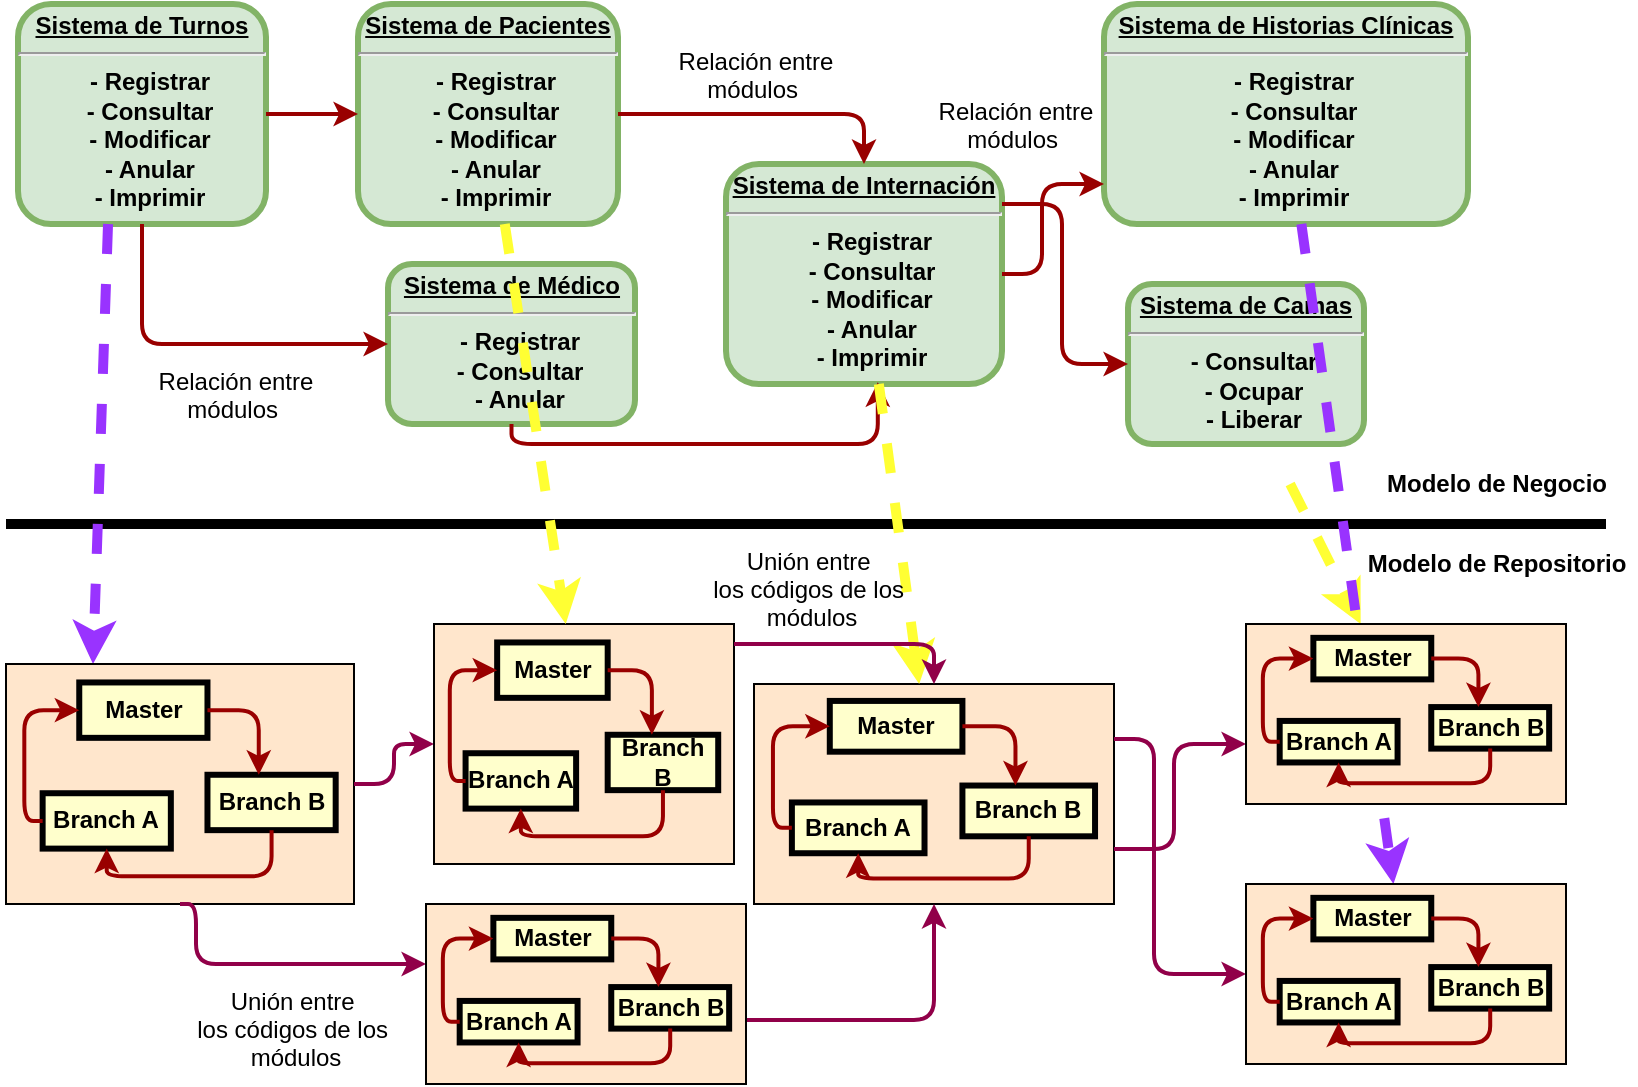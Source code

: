 <mxfile version="13.8.8" type="device"><diagram name="Page-1" id="c7558073-3199-34d8-9f00-42111426c3f3"><mxGraphModel dx="1080" dy="1728" grid="1" gridSize="10" guides="1" tooltips="1" connect="1" arrows="1" fold="1" page="1" pageScale="1" pageWidth="826" pageHeight="1169" background="#ffffff" math="0" shadow="0"><root><mxCell id="0"/><mxCell id="1" parent="0"/><mxCell id="54" value="Relación entre&#10;módulos " style="text;spacingTop=-5;align=center" parent="1" vertex="1"><mxGeometry x="110" y="-700" width="30" height="20" as="geometry"/></mxCell><mxCell id="Rpysez8j95aq3jl04l4B-117" value="&lt;p style=&quot;margin: 0px ; margin-top: 4px ; text-align: center ; text-decoration: underline&quot;&gt;&lt;strong&gt;Sistema de Pacientes&lt;/strong&gt;&lt;/p&gt;&lt;hr&gt;&lt;p style=&quot;margin: 0px ; margin-left: 8px&quot;&gt;- Registrar&lt;/p&gt;&lt;p style=&quot;margin: 0px ; margin-left: 8px&quot;&gt;- Consultar&lt;/p&gt;&lt;p style=&quot;margin: 0px ; margin-left: 8px&quot;&gt;- Modificar&lt;/p&gt;&lt;p style=&quot;margin: 0px ; margin-left: 8px&quot;&gt;- Anular&lt;/p&gt;&lt;p style=&quot;margin: 0px ; margin-left: 8px&quot;&gt;- Imprimir&lt;/p&gt;" style="verticalAlign=middle;align=center;overflow=fill;fontSize=12;fontFamily=Helvetica;html=1;rounded=1;fontStyle=1;strokeWidth=3;fillColor=#d5e8d4;strokeColor=#82b366;" vertex="1" parent="1"><mxGeometry x="186" y="-880" width="130" height="110" as="geometry"/></mxCell><mxCell id="Rpysez8j95aq3jl04l4B-118" value="&lt;p style=&quot;margin: 0px ; margin-top: 4px ; text-align: center ; text-decoration: underline&quot;&gt;&lt;strong&gt;Sistema de Turnos&lt;/strong&gt;&lt;/p&gt;&lt;hr&gt;&lt;p style=&quot;margin: 0px ; margin-left: 8px&quot;&gt;- Registrar&lt;/p&gt;&lt;p style=&quot;margin: 0px ; margin-left: 8px&quot;&gt;- Consultar&lt;/p&gt;&lt;p style=&quot;margin: 0px ; margin-left: 8px&quot;&gt;- Modificar&lt;/p&gt;&lt;p style=&quot;margin: 0px ; margin-left: 8px&quot;&gt;- Anular&lt;/p&gt;&lt;p style=&quot;margin: 0px ; margin-left: 8px&quot;&gt;- Imprimir&lt;/p&gt;" style="verticalAlign=middle;align=center;overflow=fill;fontSize=12;fontFamily=Helvetica;html=1;rounded=1;fontStyle=1;strokeWidth=3;fillColor=#d5e8d4;strokeColor=#82b366;" vertex="1" parent="1"><mxGeometry x="16" y="-880" width="124" height="110" as="geometry"/></mxCell><mxCell id="Rpysez8j95aq3jl04l4B-119" value="&lt;p style=&quot;margin: 0px ; margin-top: 4px ; text-align: center ; text-decoration: underline&quot;&gt;&lt;strong&gt;Sistema de Historias Clínicas&lt;/strong&gt;&lt;/p&gt;&lt;hr&gt;&lt;p style=&quot;margin: 0px ; margin-left: 8px&quot;&gt;- Registrar&lt;/p&gt;&lt;p style=&quot;margin: 0px ; margin-left: 8px&quot;&gt;- Consultar&lt;/p&gt;&lt;p style=&quot;margin: 0px ; margin-left: 8px&quot;&gt;- Modificar&lt;/p&gt;&lt;p style=&quot;margin: 0px ; margin-left: 8px&quot;&gt;- Anular&lt;/p&gt;&lt;p style=&quot;margin: 0px ; margin-left: 8px&quot;&gt;- Imprimir&lt;/p&gt;" style="verticalAlign=middle;align=center;overflow=fill;fontSize=12;fontFamily=Helvetica;html=1;rounded=1;fontStyle=1;strokeWidth=3;fillColor=#d5e8d4;strokeColor=#82b366;" vertex="1" parent="1"><mxGeometry x="559" y="-880" width="182" height="110" as="geometry"/></mxCell><mxCell id="Rpysez8j95aq3jl04l4B-120" value="&lt;p style=&quot;margin: 0px ; margin-top: 4px ; text-align: center ; text-decoration: underline&quot;&gt;&lt;strong&gt;Sistema de Internación&lt;/strong&gt;&lt;/p&gt;&lt;hr&gt;&lt;p style=&quot;margin: 0px ; margin-left: 8px&quot;&gt;- Registrar&lt;/p&gt;&lt;p style=&quot;margin: 0px ; margin-left: 8px&quot;&gt;- Consultar&lt;/p&gt;&lt;p style=&quot;margin: 0px ; margin-left: 8px&quot;&gt;- Modificar&lt;/p&gt;&lt;p style=&quot;margin: 0px ; margin-left: 8px&quot;&gt;- Anular&lt;/p&gt;&lt;p style=&quot;margin: 0px ; margin-left: 8px&quot;&gt;- Imprimir&lt;/p&gt;" style="verticalAlign=middle;align=center;overflow=fill;fontSize=12;fontFamily=Helvetica;html=1;rounded=1;fontStyle=1;strokeWidth=3;fillColor=#d5e8d4;strokeColor=#82b366;" vertex="1" parent="1"><mxGeometry x="370" y="-800" width="138" height="110" as="geometry"/></mxCell><mxCell id="Rpysez8j95aq3jl04l4B-121" value="&lt;p style=&quot;margin: 0px ; margin-top: 4px ; text-align: center ; text-decoration: underline&quot;&gt;&lt;strong&gt;Sistema de Camas&lt;/strong&gt;&lt;/p&gt;&lt;hr&gt;&lt;p style=&quot;margin: 0px ; margin-left: 8px&quot;&gt;- Consultar&lt;/p&gt;&lt;p style=&quot;margin: 0px ; margin-left: 8px&quot;&gt;- Ocupar&lt;/p&gt;&lt;p style=&quot;margin: 0px ; margin-left: 8px&quot;&gt;- Liberar&lt;/p&gt;" style="verticalAlign=middle;align=center;overflow=fill;fontSize=12;fontFamily=Helvetica;html=1;rounded=1;fontStyle=1;strokeWidth=3;fillColor=#d5e8d4;strokeColor=#82b366;" vertex="1" parent="1"><mxGeometry x="571" y="-740" width="118" height="80" as="geometry"/></mxCell><mxCell id="Rpysez8j95aq3jl04l4B-122" value="&lt;p style=&quot;margin: 0px ; margin-top: 4px ; text-align: center ; text-decoration: underline&quot;&gt;&lt;strong&gt;Sistema de Médico&lt;/strong&gt;&lt;/p&gt;&lt;hr&gt;&lt;p style=&quot;margin: 0px ; margin-left: 8px&quot;&gt;- Registrar&lt;/p&gt;&lt;p style=&quot;margin: 0px ; margin-left: 8px&quot;&gt;- Consultar&lt;/p&gt;&lt;p style=&quot;margin: 0px ; margin-left: 8px&quot;&gt;- Anular&lt;/p&gt;&lt;p style=&quot;margin: 0px ; margin-left: 8px&quot;&gt;&lt;br&gt;&lt;/p&gt;" style="verticalAlign=middle;align=center;overflow=fill;fontSize=12;fontFamily=Helvetica;html=1;rounded=1;fontStyle=1;strokeWidth=3;fillColor=#d5e8d4;strokeColor=#82b366;" vertex="1" parent="1"><mxGeometry x="201" y="-750" width="123.5" height="80" as="geometry"/></mxCell><mxCell id="Rpysez8j95aq3jl04l4B-123" value="" style="edgeStyle=elbowEdgeStyle;elbow=horizontal;strokeColor=#990000;strokeWidth=2;entryX=0;entryY=0.5;entryDx=0;entryDy=0;" edge="1" parent="1" source="Rpysez8j95aq3jl04l4B-118" target="Rpysez8j95aq3jl04l4B-117"><mxGeometry width="100" height="100" relative="1" as="geometry"><mxPoint x="261" y="-910" as="sourcePoint"/><mxPoint x="507" y="-940" as="targetPoint"/><Array as="points"><mxPoint x="180" y="-825"/><mxPoint x="170" y="-830"/></Array></mxGeometry></mxCell><mxCell id="Rpysez8j95aq3jl04l4B-124" value="" style="edgeStyle=elbowEdgeStyle;elbow=horizontal;strokeColor=#990000;strokeWidth=2;exitX=1;exitY=0.5;exitDx=0;exitDy=0;" edge="1" parent="1" source="Rpysez8j95aq3jl04l4B-120" target="Rpysez8j95aq3jl04l4B-119"><mxGeometry width="100" height="100" relative="1" as="geometry"><mxPoint x="361.5" y="-860" as="sourcePoint"/><mxPoint x="437.5" y="-860" as="targetPoint"/><Array as="points"><mxPoint x="528" y="-790"/><mxPoint x="391.5" y="-865"/></Array></mxGeometry></mxCell><mxCell id="Rpysez8j95aq3jl04l4B-125" value="" style="edgeStyle=elbowEdgeStyle;elbow=horizontal;strokeColor=#990000;strokeWidth=2;" edge="1" parent="1" source="Rpysez8j95aq3jl04l4B-120" target="Rpysez8j95aq3jl04l4B-121"><mxGeometry width="100" height="100" relative="1" as="geometry"><mxPoint x="518.0" y="-735" as="sourcePoint"/><mxPoint x="572" y="-780" as="targetPoint"/><Array as="points"><mxPoint x="538" y="-780"/><mxPoint x="401.5" y="-855"/></Array></mxGeometry></mxCell><mxCell id="Rpysez8j95aq3jl04l4B-126" value="" style="edgeStyle=elbowEdgeStyle;elbow=horizontal;strokeColor=#990000;strokeWidth=2;entryX=0;entryY=0.5;entryDx=0;entryDy=0;exitX=0.5;exitY=1;exitDx=0;exitDy=0;" edge="1" parent="1" source="Rpysez8j95aq3jl04l4B-118" target="Rpysez8j95aq3jl04l4B-122"><mxGeometry width="100" height="100" relative="1" as="geometry"><mxPoint x="64" y="-710" as="sourcePoint"/><mxPoint x="140" y="-710" as="targetPoint"/><Array as="points"><mxPoint x="78" y="-720"/><mxPoint x="94" y="-715"/></Array></mxGeometry></mxCell><mxCell id="Rpysez8j95aq3jl04l4B-127" value="" style="edgeStyle=elbowEdgeStyle;elbow=horizontal;strokeColor=#990000;strokeWidth=2;entryX=0.5;entryY=0;entryDx=0;entryDy=0;exitX=1;exitY=0.5;exitDx=0;exitDy=0;" edge="1" parent="1" source="Rpysez8j95aq3jl04l4B-117" target="Rpysez8j95aq3jl04l4B-120"><mxGeometry width="100" height="100" relative="1" as="geometry"><mxPoint x="346" y="-830" as="sourcePoint"/><mxPoint x="392" y="-830" as="targetPoint"/><Array as="points"><mxPoint x="439" y="-810"/><mxPoint x="376" y="-835"/></Array></mxGeometry></mxCell><mxCell id="Rpysez8j95aq3jl04l4B-128" value="" style="edgeStyle=elbowEdgeStyle;elbow=horizontal;strokeColor=#990000;strokeWidth=2;entryX=0.55;entryY=0.992;entryDx=0;entryDy=0;entryPerimeter=0;" edge="1" parent="1" source="Rpysez8j95aq3jl04l4B-122" target="Rpysez8j95aq3jl04l4B-120"><mxGeometry width="100" height="100" relative="1" as="geometry"><mxPoint x="338" y="-650" as="sourcePoint"/><mxPoint x="481" y="-625" as="targetPoint"/><Array as="points"><mxPoint x="466" y="-660"/><mxPoint x="466" y="-680"/><mxPoint x="398" y="-660"/></Array></mxGeometry></mxCell><mxCell id="Rpysez8j95aq3jl04l4B-131" value="" style="endArrow=none;html=1;strokeWidth=5;" edge="1" parent="1"><mxGeometry width="50" height="50" relative="1" as="geometry"><mxPoint x="10" y="-620" as="sourcePoint"/><mxPoint x="810" y="-620" as="targetPoint"/></mxGeometry></mxCell><mxCell id="Rpysez8j95aq3jl04l4B-134" value="" style="endArrow=classic;html=1;strokeWidth=5;dashed=1;startArrow=none;startFill=0;exitX=0.363;exitY=1;exitDx=0;exitDy=0;exitPerimeter=0;strokeColor=#9933FF;entryX=0.25;entryY=0;entryDx=0;entryDy=0;" edge="1" parent="1" source="Rpysez8j95aq3jl04l4B-118" target="Rpysez8j95aq3jl04l4B-139"><mxGeometry width="50" height="50" relative="1" as="geometry"><mxPoint x="220" y="-630" as="sourcePoint"/><mxPoint x="90" y="-600" as="targetPoint"/></mxGeometry></mxCell><mxCell id="Rpysez8j95aq3jl04l4B-140" value="" style="group;fillColor=#FFE6CC;" vertex="1" connectable="0" parent="1"><mxGeometry x="10" y="-550" width="174" height="120" as="geometry"/></mxCell><mxCell id="Rpysez8j95aq3jl04l4B-109" value="Master" style="whiteSpace=wrap;align=center;verticalAlign=middle;fontStyle=1;strokeWidth=3;fillColor=#FFFFCC" vertex="1" parent="Rpysez8j95aq3jl04l4B-140"><mxGeometry x="36.632" y="9.231" width="64.105" height="27.692" as="geometry"/></mxCell><mxCell id="Rpysez8j95aq3jl04l4B-132" value="Branch B" style="whiteSpace=wrap;align=center;verticalAlign=middle;fontStyle=1;strokeWidth=3;fillColor=#FFFFCC" vertex="1" parent="Rpysez8j95aq3jl04l4B-140"><mxGeometry x="100.737" y="55.385" width="64.105" height="27.692" as="geometry"/></mxCell><mxCell id="Rpysez8j95aq3jl04l4B-133" value="Branch A" style="whiteSpace=wrap;align=center;verticalAlign=middle;fontStyle=1;strokeWidth=3;fillColor=#FFFFCC" vertex="1" parent="Rpysez8j95aq3jl04l4B-140"><mxGeometry x="18.316" y="64.615" width="64.105" height="27.692" as="geometry"/></mxCell><mxCell id="Rpysez8j95aq3jl04l4B-136" value="" style="edgeStyle=elbowEdgeStyle;elbow=horizontal;strokeColor=#990000;strokeWidth=2;exitX=1;exitY=0.5;exitDx=0;exitDy=0;entryX=0.4;entryY=0;entryDx=0;entryDy=0;entryPerimeter=0;" edge="1" parent="Rpysez8j95aq3jl04l4B-140" source="Rpysez8j95aq3jl04l4B-109" target="Rpysez8j95aq3jl04l4B-132"><mxGeometry width="100" height="100" relative="1" as="geometry"><mxPoint x="73.263" y="180.923" as="sourcePoint"/><mxPoint x="219.789" y="36.923" as="targetPoint"/><Array as="points"><mxPoint x="126.379" y="27.692"/></Array></mxGeometry></mxCell><mxCell id="Rpysez8j95aq3jl04l4B-137" value="" style="edgeStyle=elbowEdgeStyle;elbow=horizontal;strokeColor=#990000;strokeWidth=2;exitX=0.5;exitY=1;exitDx=0;exitDy=0;" edge="1" parent="Rpysez8j95aq3jl04l4B-140" source="Rpysez8j95aq3jl04l4B-132" target="Rpysez8j95aq3jl04l4B-133"><mxGeometry width="100" height="100" relative="1" as="geometry"><mxPoint x="73.263" y="92.308" as="sourcePoint"/><mxPoint x="89.747" y="133.846" as="targetPoint"/><Array as="points"><mxPoint x="89.747" y="106.154"/></Array></mxGeometry></mxCell><mxCell id="Rpysez8j95aq3jl04l4B-138" value="" style="edgeStyle=elbowEdgeStyle;elbow=horizontal;strokeColor=#990000;strokeWidth=2;exitX=0;exitY=0.5;exitDx=0;exitDy=0;" edge="1" parent="Rpysez8j95aq3jl04l4B-140" source="Rpysez8j95aq3jl04l4B-133" target="Rpysez8j95aq3jl04l4B-109"><mxGeometry width="100" height="100" relative="1" as="geometry"><mxPoint x="68.684" y="53.077" as="sourcePoint"/><mxPoint x="94.326" y="85.385" as="targetPoint"/><Array as="points"><mxPoint x="9.158" y="73.846"/></Array></mxGeometry></mxCell><mxCell id="Rpysez8j95aq3jl04l4B-139" value="" style="rounded=0;whiteSpace=wrap;html=1;fillColor=none;" vertex="1" parent="Rpysez8j95aq3jl04l4B-140"><mxGeometry width="174" height="120" as="geometry"/></mxCell><mxCell id="Rpysez8j95aq3jl04l4B-141" value="º" style="group;fillColor=#FFE6CC;" vertex="1" connectable="0" parent="1"><mxGeometry x="384" y="-540" width="180" height="110" as="geometry"/></mxCell><mxCell id="Rpysez8j95aq3jl04l4B-142" value="Master" style="whiteSpace=wrap;align=center;verticalAlign=middle;fontStyle=1;strokeWidth=3;fillColor=#FFFFCC" vertex="1" parent="Rpysez8j95aq3jl04l4B-141"><mxGeometry x="37.895" y="8.462" width="66.316" height="25.385" as="geometry"/></mxCell><mxCell id="Rpysez8j95aq3jl04l4B-143" value="Branch B" style="whiteSpace=wrap;align=center;verticalAlign=middle;fontStyle=1;strokeWidth=3;fillColor=#FFFFCC" vertex="1" parent="Rpysez8j95aq3jl04l4B-141"><mxGeometry x="104.211" y="50.769" width="66.316" height="25.385" as="geometry"/></mxCell><mxCell id="Rpysez8j95aq3jl04l4B-144" value="Branch A" style="whiteSpace=wrap;align=center;verticalAlign=middle;fontStyle=1;strokeWidth=3;fillColor=#FFFFCC" vertex="1" parent="Rpysez8j95aq3jl04l4B-141"><mxGeometry x="18.947" y="59.231" width="66.316" height="25.385" as="geometry"/></mxCell><mxCell id="Rpysez8j95aq3jl04l4B-145" value="" style="edgeStyle=elbowEdgeStyle;elbow=horizontal;strokeColor=#990000;strokeWidth=2;exitX=1;exitY=0.5;exitDx=0;exitDy=0;entryX=0.4;entryY=0;entryDx=0;entryDy=0;entryPerimeter=0;" edge="1" parent="Rpysez8j95aq3jl04l4B-141" source="Rpysez8j95aq3jl04l4B-142" target="Rpysez8j95aq3jl04l4B-143"><mxGeometry width="100" height="100" relative="1" as="geometry"><mxPoint x="75.789" y="165.846" as="sourcePoint"/><mxPoint x="227.368" y="33.846" as="targetPoint"/><Array as="points"><mxPoint x="130.737" y="25.385"/></Array></mxGeometry></mxCell><mxCell id="Rpysez8j95aq3jl04l4B-146" value="" style="edgeStyle=elbowEdgeStyle;elbow=horizontal;strokeColor=#990000;strokeWidth=2;exitX=0.5;exitY=1;exitDx=0;exitDy=0;" edge="1" parent="Rpysez8j95aq3jl04l4B-141" source="Rpysez8j95aq3jl04l4B-143" target="Rpysez8j95aq3jl04l4B-144"><mxGeometry width="100" height="100" relative="1" as="geometry"><mxPoint x="75.789" y="84.615" as="sourcePoint"/><mxPoint x="92.842" y="122.692" as="targetPoint"/><Array as="points"><mxPoint x="92.842" y="97.308"/></Array></mxGeometry></mxCell><mxCell id="Rpysez8j95aq3jl04l4B-147" value="" style="edgeStyle=elbowEdgeStyle;elbow=horizontal;strokeColor=#990000;strokeWidth=2;exitX=0;exitY=0.5;exitDx=0;exitDy=0;" edge="1" parent="Rpysez8j95aq3jl04l4B-141" source="Rpysez8j95aq3jl04l4B-144" target="Rpysez8j95aq3jl04l4B-142"><mxGeometry width="100" height="100" relative="1" as="geometry"><mxPoint x="71.053" y="48.654" as="sourcePoint"/><mxPoint x="97.579" y="78.269" as="targetPoint"/><Array as="points"><mxPoint x="9.474" y="67.692"/></Array></mxGeometry></mxCell><mxCell id="Rpysez8j95aq3jl04l4B-148" value="" style="rounded=0;whiteSpace=wrap;html=1;fillColor=none;" vertex="1" parent="Rpysez8j95aq3jl04l4B-141"><mxGeometry width="180" height="110" as="geometry"/></mxCell><mxCell id="Rpysez8j95aq3jl04l4B-173" value="" style="edgeStyle=elbowEdgeStyle;elbow=horizontal;strokeWidth=2;exitX=1;exitY=0.5;exitDx=0;exitDy=0;strokeColor=#910049;" edge="1" parent="1" source="Rpysez8j95aq3jl04l4B-139" target="Rpysez8j95aq3jl04l4B-188"><mxGeometry width="100" height="100" relative="1" as="geometry"><mxPoint x="74" y="-309.12" as="sourcePoint"/><mxPoint x="244" y="-530" as="targetPoint"/><Array as="points"><mxPoint x="204" y="-510"/><mxPoint x="277.25" y="-299.12"/><mxPoint x="277.25" y="-319.12"/><mxPoint x="209.25" y="-299.12"/></Array></mxGeometry></mxCell><mxCell id="Rpysez8j95aq3jl04l4B-174" value="" style="edgeStyle=elbowEdgeStyle;elbow=horizontal;strokeWidth=2;exitX=0.5;exitY=1;exitDx=0;exitDy=0;strokeColor=#910049;" edge="1" parent="1" source="Rpysez8j95aq3jl04l4B-139" target="Rpysez8j95aq3jl04l4B-217"><mxGeometry width="100" height="100" relative="1" as="geometry"><mxPoint x="244" y="-475" as="sourcePoint"/><mxPoint x="224" y="-400" as="targetPoint"/><Array as="points"><mxPoint x="105" y="-400"/><mxPoint x="105" y="-400"/><mxPoint x="287.25" y="-289.12"/><mxPoint x="287.25" y="-309.12"/><mxPoint x="219.25" y="-289.12"/></Array></mxGeometry></mxCell><mxCell id="Rpysez8j95aq3jl04l4B-177" value="" style="endArrow=classic;html=1;strokeWidth=5;dashed=1;startArrow=none;startFill=0;strokeColor=#FFFF33;" edge="1" parent="1" source="Rpysez8j95aq3jl04l4B-120" target="Rpysez8j95aq3jl04l4B-148"><mxGeometry width="50" height="50" relative="1" as="geometry"><mxPoint x="150.002" y="-740" as="sourcePoint"/><mxPoint x="178.99" y="-570" as="targetPoint"/></mxGeometry></mxCell><mxCell id="Rpysez8j95aq3jl04l4B-178" value="" style="endArrow=classic;html=1;strokeWidth=5;dashed=1;startArrow=none;startFill=0;strokeColor=#FFFF33;" edge="1" parent="1" target="Rpysez8j95aq3jl04l4B-233"><mxGeometry width="50" height="50" relative="1" as="geometry"><mxPoint x="652.069" y="-640" as="sourcePoint"/><mxPoint x="683.777" y="-573.158" as="targetPoint"/></mxGeometry></mxCell><mxCell id="Rpysez8j95aq3jl04l4B-179" value="" style="endArrow=classic;html=1;strokeWidth=5;dashed=1;startArrow=none;startFill=0;strokeColor=#9933FF;" edge="1" parent="1" source="Rpysez8j95aq3jl04l4B-119" target="Rpysez8j95aq3jl04l4B-225"><mxGeometry width="50" height="50" relative="1" as="geometry"><mxPoint x="621.29" y="-650" as="sourcePoint"/><mxPoint x="698.226" y="-468.947" as="targetPoint"/></mxGeometry></mxCell><mxCell id="Rpysez8j95aq3jl04l4B-181" value="" style="group;fillColor=#FFE6CC;" vertex="1" connectable="0" parent="1"><mxGeometry x="224" y="-570" width="150" height="120" as="geometry"/></mxCell><mxCell id="Rpysez8j95aq3jl04l4B-182" value="Master" style="whiteSpace=wrap;align=center;verticalAlign=middle;fontStyle=1;strokeWidth=3;fillColor=#FFFFCC" vertex="1" parent="Rpysez8j95aq3jl04l4B-181"><mxGeometry x="31.579" y="9.231" width="55.263" height="27.692" as="geometry"/></mxCell><mxCell id="Rpysez8j95aq3jl04l4B-183" value="Branch B" style="whiteSpace=wrap;align=center;verticalAlign=middle;fontStyle=1;strokeWidth=3;fillColor=#FFFFCC" vertex="1" parent="Rpysez8j95aq3jl04l4B-181"><mxGeometry x="86.842" y="55.385" width="55.263" height="27.692" as="geometry"/></mxCell><mxCell id="Rpysez8j95aq3jl04l4B-184" value="Branch A" style="whiteSpace=wrap;align=center;verticalAlign=middle;fontStyle=1;strokeWidth=3;fillColor=#FFFFCC" vertex="1" parent="Rpysez8j95aq3jl04l4B-181"><mxGeometry x="15.789" y="64.615" width="55.263" height="27.692" as="geometry"/></mxCell><mxCell id="Rpysez8j95aq3jl04l4B-185" value="" style="edgeStyle=elbowEdgeStyle;elbow=horizontal;strokeColor=#990000;strokeWidth=2;exitX=1;exitY=0.5;exitDx=0;exitDy=0;entryX=0.4;entryY=0;entryDx=0;entryDy=0;entryPerimeter=0;" edge="1" parent="Rpysez8j95aq3jl04l4B-181" source="Rpysez8j95aq3jl04l4B-182" target="Rpysez8j95aq3jl04l4B-183"><mxGeometry width="100" height="100" relative="1" as="geometry"><mxPoint x="63.158" y="180.923" as="sourcePoint"/><mxPoint x="189.474" y="36.923" as="targetPoint"/><Array as="points"><mxPoint x="108.947" y="27.692"/></Array></mxGeometry></mxCell><mxCell id="Rpysez8j95aq3jl04l4B-186" value="" style="edgeStyle=elbowEdgeStyle;elbow=horizontal;strokeColor=#990000;strokeWidth=2;exitX=0.5;exitY=1;exitDx=0;exitDy=0;" edge="1" parent="Rpysez8j95aq3jl04l4B-181" source="Rpysez8j95aq3jl04l4B-183" target="Rpysez8j95aq3jl04l4B-184"><mxGeometry width="100" height="100" relative="1" as="geometry"><mxPoint x="63.158" y="92.308" as="sourcePoint"/><mxPoint x="77.368" y="133.846" as="targetPoint"/><Array as="points"><mxPoint x="77.368" y="106.154"/></Array></mxGeometry></mxCell><mxCell id="Rpysez8j95aq3jl04l4B-187" value="" style="edgeStyle=elbowEdgeStyle;elbow=horizontal;strokeColor=#990000;strokeWidth=2;exitX=0;exitY=0.5;exitDx=0;exitDy=0;" edge="1" parent="Rpysez8j95aq3jl04l4B-181" source="Rpysez8j95aq3jl04l4B-184" target="Rpysez8j95aq3jl04l4B-182"><mxGeometry width="100" height="100" relative="1" as="geometry"><mxPoint x="59.211" y="53.077" as="sourcePoint"/><mxPoint x="81.316" y="85.385" as="targetPoint"/><Array as="points"><mxPoint x="7.895" y="73.846"/></Array></mxGeometry></mxCell><mxCell id="Rpysez8j95aq3jl04l4B-188" value="" style="rounded=0;whiteSpace=wrap;html=1;fillColor=none;" vertex="1" parent="Rpysez8j95aq3jl04l4B-181"><mxGeometry width="150" height="120.0" as="geometry"/></mxCell><mxCell id="Rpysez8j95aq3jl04l4B-176" value="" style="edgeStyle=elbowEdgeStyle;elbow=horizontal;strokeWidth=2;strokeColor=#910049;exitX=1;exitY=0.25;exitDx=0;exitDy=0;" edge="1" parent="1" source="Rpysez8j95aq3jl04l4B-148" target="Rpysez8j95aq3jl04l4B-225"><mxGeometry width="100" height="100" relative="1" as="geometry"><mxPoint x="504" y="-350" as="sourcePoint"/><mxPoint x="624" y="-426.316" as="targetPoint"/><Array as="points"><mxPoint x="584" y="-470"/><mxPoint x="555.25" y="-44.12"/><mxPoint x="555.25" y="-64.12"/><mxPoint x="487.25" y="-44.12"/></Array></mxGeometry></mxCell><mxCell id="Rpysez8j95aq3jl04l4B-190" value="" style="edgeStyle=elbowEdgeStyle;elbow=horizontal;strokeWidth=2;strokeColor=#910049;exitX=1;exitY=0.75;exitDx=0;exitDy=0;" edge="1" parent="1" source="Rpysez8j95aq3jl04l4B-148"><mxGeometry width="100" height="100" relative="1" as="geometry"><mxPoint x="504" y="-512.5" as="sourcePoint"/><mxPoint x="630" y="-510" as="targetPoint"/><Array as="points"><mxPoint x="594" y="-500"/><mxPoint x="565.25" y="-34.12"/><mxPoint x="565.25" y="-54.12"/><mxPoint x="497.25" y="-34.12"/></Array></mxGeometry></mxCell><mxCell id="Rpysez8j95aq3jl04l4B-191" value="" style="endArrow=classic;html=1;strokeWidth=5;dashed=1;startArrow=none;startFill=0;strokeColor=#FFFF33;" edge="1" parent="1" source="Rpysez8j95aq3jl04l4B-117" target="Rpysez8j95aq3jl04l4B-188"><mxGeometry width="50" height="50" relative="1" as="geometry"><mxPoint x="442.979" y="-680" as="sourcePoint"/><mxPoint x="476.021" y="-550" as="targetPoint"/></mxGeometry></mxCell><mxCell id="Rpysez8j95aq3jl04l4B-200" value="" style="edgeStyle=elbowEdgeStyle;elbow=horizontal;strokeWidth=2;strokeColor=#910049;exitX=0.994;exitY=0.644;exitDx=0;exitDy=0;exitPerimeter=0;" edge="1" parent="1" source="Rpysez8j95aq3jl04l4B-217" target="Rpysez8j95aq3jl04l4B-148"><mxGeometry width="100" height="100" relative="1" as="geometry"><mxPoint x="374" y="-360" as="sourcePoint"/><mxPoint x="543" y="-310" as="targetPoint"/><Array as="points"><mxPoint x="474" y="-360"/><mxPoint x="424" y="-310"/><mxPoint x="606.25" y="-199.12"/><mxPoint x="606.25" y="-219.12"/><mxPoint x="538.25" y="-199.12"/></Array></mxGeometry></mxCell><mxCell id="Rpysez8j95aq3jl04l4B-201" value="" style="edgeStyle=elbowEdgeStyle;elbow=horizontal;strokeWidth=2;strokeColor=#910049;entryX=0.5;entryY=0;entryDx=0;entryDy=0;" edge="1" parent="1" source="Rpysez8j95aq3jl04l4B-188" target="Rpysez8j95aq3jl04l4B-148"><mxGeometry width="100" height="100" relative="1" as="geometry"><mxPoint x="574" y="-502.5" as="sourcePoint"/><mxPoint x="634" y="-415" as="targetPoint"/><Array as="points"><mxPoint x="474" y="-560"/><mxPoint x="565.25" y="-34.12"/><mxPoint x="565.25" y="-54.12"/><mxPoint x="497.25" y="-34.12"/></Array></mxGeometry></mxCell><mxCell id="Rpysez8j95aq3jl04l4B-202" value="&lt;b&gt;Modelo de Negocio&lt;/b&gt;" style="text;html=1;align=center;verticalAlign=middle;resizable=0;points=[];autosize=1;" vertex="1" parent="1"><mxGeometry x="695" y="-650" width="120" height="20" as="geometry"/></mxCell><mxCell id="Rpysez8j95aq3jl04l4B-203" value="&lt;b&gt;Modelo de Repositorio&lt;/b&gt;" style="text;html=1;align=center;verticalAlign=middle;resizable=0;points=[];autosize=1;" vertex="1" parent="1"><mxGeometry x="685" y="-610" width="140" height="20" as="geometry"/></mxCell><mxCell id="Rpysez8j95aq3jl04l4B-204" value="Relación entre&#10;módulos " style="text;spacingTop=-5;align=center" vertex="1" parent="1"><mxGeometry x="370" y="-860" width="30" height="20" as="geometry"/></mxCell><mxCell id="Rpysez8j95aq3jl04l4B-205" value="Relación entre&#10;módulos " style="text;spacingTop=-5;align=center" vertex="1" parent="1"><mxGeometry x="500" y="-835" width="30" height="20" as="geometry"/></mxCell><mxCell id="Rpysez8j95aq3jl04l4B-206" value="Unión entre &#10;los códigos de los &#10;módulos" style="text;spacingTop=-5;align=center" vertex="1" parent="1"><mxGeometry x="140" y="-390" width="30" height="20" as="geometry"/></mxCell><mxCell id="Rpysez8j95aq3jl04l4B-209" value="Unión entre &#10;los códigos de los &#10;módulos" style="text;spacingTop=-5;align=center" vertex="1" parent="1"><mxGeometry x="398" y="-610" width="30" height="20" as="geometry"/></mxCell><mxCell id="Rpysez8j95aq3jl04l4B-210" value="º" style="group;fillColor=#FFE6CC;" vertex="1" connectable="0" parent="1"><mxGeometry x="220" y="-430" width="160" height="90" as="geometry"/></mxCell><mxCell id="Rpysez8j95aq3jl04l4B-211" value="Master" style="whiteSpace=wrap;align=center;verticalAlign=middle;fontStyle=1;strokeWidth=3;fillColor=#FFFFCC" vertex="1" parent="Rpysez8j95aq3jl04l4B-210"><mxGeometry x="33.684" y="6.923" width="58.947" height="20.769" as="geometry"/></mxCell><mxCell id="Rpysez8j95aq3jl04l4B-212" value="Branch B" style="whiteSpace=wrap;align=center;verticalAlign=middle;fontStyle=1;strokeWidth=3;fillColor=#FFFFCC" vertex="1" parent="Rpysez8j95aq3jl04l4B-210"><mxGeometry x="92.632" y="41.538" width="58.947" height="20.769" as="geometry"/></mxCell><mxCell id="Rpysez8j95aq3jl04l4B-213" value="Branch A" style="whiteSpace=wrap;align=center;verticalAlign=middle;fontStyle=1;strokeWidth=3;fillColor=#FFFFCC" vertex="1" parent="Rpysez8j95aq3jl04l4B-210"><mxGeometry x="16.842" y="48.462" width="58.947" height="20.769" as="geometry"/></mxCell><mxCell id="Rpysez8j95aq3jl04l4B-214" value="" style="edgeStyle=elbowEdgeStyle;elbow=horizontal;strokeColor=#990000;strokeWidth=2;exitX=1;exitY=0.5;exitDx=0;exitDy=0;entryX=0.4;entryY=0;entryDx=0;entryDy=0;entryPerimeter=0;" edge="1" parent="Rpysez8j95aq3jl04l4B-210" source="Rpysez8j95aq3jl04l4B-211" target="Rpysez8j95aq3jl04l4B-212"><mxGeometry width="100" height="100" relative="1" as="geometry"><mxPoint x="67.368" y="135.692" as="sourcePoint"/><mxPoint x="202.105" y="27.692" as="targetPoint"/><Array as="points"><mxPoint x="116.211" y="20.769"/></Array></mxGeometry></mxCell><mxCell id="Rpysez8j95aq3jl04l4B-215" value="" style="edgeStyle=elbowEdgeStyle;elbow=horizontal;strokeColor=#990000;strokeWidth=2;exitX=0.5;exitY=1;exitDx=0;exitDy=0;" edge="1" parent="Rpysez8j95aq3jl04l4B-210" source="Rpysez8j95aq3jl04l4B-212" target="Rpysez8j95aq3jl04l4B-213"><mxGeometry width="100" height="100" relative="1" as="geometry"><mxPoint x="67.368" y="69.231" as="sourcePoint"/><mxPoint x="82.526" y="100.385" as="targetPoint"/><Array as="points"><mxPoint x="82.526" y="79.615"/></Array></mxGeometry></mxCell><mxCell id="Rpysez8j95aq3jl04l4B-216" value="" style="edgeStyle=elbowEdgeStyle;elbow=horizontal;strokeColor=#990000;strokeWidth=2;exitX=0;exitY=0.5;exitDx=0;exitDy=0;" edge="1" parent="Rpysez8j95aq3jl04l4B-210" source="Rpysez8j95aq3jl04l4B-213" target="Rpysez8j95aq3jl04l4B-211"><mxGeometry width="100" height="100" relative="1" as="geometry"><mxPoint x="63.158" y="39.808" as="sourcePoint"/><mxPoint x="86.737" y="64.038" as="targetPoint"/><Array as="points"><mxPoint x="8.421" y="55.385"/></Array></mxGeometry></mxCell><mxCell id="Rpysez8j95aq3jl04l4B-217" value="" style="rounded=0;whiteSpace=wrap;html=1;fillColor=none;" vertex="1" parent="Rpysez8j95aq3jl04l4B-210"><mxGeometry width="160" height="90" as="geometry"/></mxCell><mxCell id="Rpysez8j95aq3jl04l4B-218" value="º" style="group;fillColor=#FFE6CC;" vertex="1" connectable="0" parent="1"><mxGeometry x="630" y="-440" width="160" height="90" as="geometry"/></mxCell><mxCell id="Rpysez8j95aq3jl04l4B-219" value="Master" style="whiteSpace=wrap;align=center;verticalAlign=middle;fontStyle=1;strokeWidth=3;fillColor=#FFFFCC" vertex="1" parent="Rpysez8j95aq3jl04l4B-218"><mxGeometry x="33.684" y="6.923" width="58.947" height="20.769" as="geometry"/></mxCell><mxCell id="Rpysez8j95aq3jl04l4B-220" value="Branch B" style="whiteSpace=wrap;align=center;verticalAlign=middle;fontStyle=1;strokeWidth=3;fillColor=#FFFFCC" vertex="1" parent="Rpysez8j95aq3jl04l4B-218"><mxGeometry x="92.632" y="41.538" width="58.947" height="20.769" as="geometry"/></mxCell><mxCell id="Rpysez8j95aq3jl04l4B-221" value="Branch A" style="whiteSpace=wrap;align=center;verticalAlign=middle;fontStyle=1;strokeWidth=3;fillColor=#FFFFCC" vertex="1" parent="Rpysez8j95aq3jl04l4B-218"><mxGeometry x="16.842" y="48.462" width="58.947" height="20.769" as="geometry"/></mxCell><mxCell id="Rpysez8j95aq3jl04l4B-222" value="" style="edgeStyle=elbowEdgeStyle;elbow=horizontal;strokeColor=#990000;strokeWidth=2;exitX=1;exitY=0.5;exitDx=0;exitDy=0;entryX=0.4;entryY=0;entryDx=0;entryDy=0;entryPerimeter=0;" edge="1" parent="Rpysez8j95aq3jl04l4B-218" source="Rpysez8j95aq3jl04l4B-219" target="Rpysez8j95aq3jl04l4B-220"><mxGeometry width="100" height="100" relative="1" as="geometry"><mxPoint x="67.368" y="135.692" as="sourcePoint"/><mxPoint x="202.105" y="27.692" as="targetPoint"/><Array as="points"><mxPoint x="116.211" y="20.769"/></Array></mxGeometry></mxCell><mxCell id="Rpysez8j95aq3jl04l4B-223" value="" style="edgeStyle=elbowEdgeStyle;elbow=horizontal;strokeColor=#990000;strokeWidth=2;exitX=0.5;exitY=1;exitDx=0;exitDy=0;" edge="1" parent="Rpysez8j95aq3jl04l4B-218" source="Rpysez8j95aq3jl04l4B-220" target="Rpysez8j95aq3jl04l4B-221"><mxGeometry width="100" height="100" relative="1" as="geometry"><mxPoint x="67.368" y="69.231" as="sourcePoint"/><mxPoint x="82.526" y="100.385" as="targetPoint"/><Array as="points"><mxPoint x="82.526" y="79.615"/></Array></mxGeometry></mxCell><mxCell id="Rpysez8j95aq3jl04l4B-224" value="" style="edgeStyle=elbowEdgeStyle;elbow=horizontal;strokeColor=#990000;strokeWidth=2;exitX=0;exitY=0.5;exitDx=0;exitDy=0;" edge="1" parent="Rpysez8j95aq3jl04l4B-218" source="Rpysez8j95aq3jl04l4B-221" target="Rpysez8j95aq3jl04l4B-219"><mxGeometry width="100" height="100" relative="1" as="geometry"><mxPoint x="63.158" y="39.808" as="sourcePoint"/><mxPoint x="86.737" y="64.038" as="targetPoint"/><Array as="points"><mxPoint x="8.421" y="55.385"/></Array></mxGeometry></mxCell><mxCell id="Rpysez8j95aq3jl04l4B-225" value="" style="rounded=0;whiteSpace=wrap;html=1;fillColor=none;" vertex="1" parent="Rpysez8j95aq3jl04l4B-218"><mxGeometry width="160" height="90" as="geometry"/></mxCell><mxCell id="Rpysez8j95aq3jl04l4B-226" value="º" style="group;fillColor=#FFE6CC;" vertex="1" connectable="0" parent="1"><mxGeometry x="630" y="-570" width="160" height="90" as="geometry"/></mxCell><mxCell id="Rpysez8j95aq3jl04l4B-227" value="Master" style="whiteSpace=wrap;align=center;verticalAlign=middle;fontStyle=1;strokeWidth=3;fillColor=#FFFFCC" vertex="1" parent="Rpysez8j95aq3jl04l4B-226"><mxGeometry x="33.684" y="6.923" width="58.947" height="20.769" as="geometry"/></mxCell><mxCell id="Rpysez8j95aq3jl04l4B-228" value="Branch B" style="whiteSpace=wrap;align=center;verticalAlign=middle;fontStyle=1;strokeWidth=3;fillColor=#FFFFCC" vertex="1" parent="Rpysez8j95aq3jl04l4B-226"><mxGeometry x="92.632" y="41.538" width="58.947" height="20.769" as="geometry"/></mxCell><mxCell id="Rpysez8j95aq3jl04l4B-229" value="Branch A" style="whiteSpace=wrap;align=center;verticalAlign=middle;fontStyle=1;strokeWidth=3;fillColor=#FFFFCC" vertex="1" parent="Rpysez8j95aq3jl04l4B-226"><mxGeometry x="16.842" y="48.462" width="58.947" height="20.769" as="geometry"/></mxCell><mxCell id="Rpysez8j95aq3jl04l4B-230" value="" style="edgeStyle=elbowEdgeStyle;elbow=horizontal;strokeColor=#990000;strokeWidth=2;exitX=1;exitY=0.5;exitDx=0;exitDy=0;entryX=0.4;entryY=0;entryDx=0;entryDy=0;entryPerimeter=0;" edge="1" parent="Rpysez8j95aq3jl04l4B-226" source="Rpysez8j95aq3jl04l4B-227" target="Rpysez8j95aq3jl04l4B-228"><mxGeometry width="100" height="100" relative="1" as="geometry"><mxPoint x="67.368" y="135.692" as="sourcePoint"/><mxPoint x="202.105" y="27.692" as="targetPoint"/><Array as="points"><mxPoint x="116.211" y="20.769"/></Array></mxGeometry></mxCell><mxCell id="Rpysez8j95aq3jl04l4B-231" value="" style="edgeStyle=elbowEdgeStyle;elbow=horizontal;strokeColor=#990000;strokeWidth=2;exitX=0.5;exitY=1;exitDx=0;exitDy=0;" edge="1" parent="Rpysez8j95aq3jl04l4B-226" source="Rpysez8j95aq3jl04l4B-228" target="Rpysez8j95aq3jl04l4B-229"><mxGeometry width="100" height="100" relative="1" as="geometry"><mxPoint x="67.368" y="69.231" as="sourcePoint"/><mxPoint x="82.526" y="100.385" as="targetPoint"/><Array as="points"><mxPoint x="82.526" y="79.615"/></Array></mxGeometry></mxCell><mxCell id="Rpysez8j95aq3jl04l4B-232" value="" style="edgeStyle=elbowEdgeStyle;elbow=horizontal;strokeColor=#990000;strokeWidth=2;exitX=0;exitY=0.5;exitDx=0;exitDy=0;" edge="1" parent="Rpysez8j95aq3jl04l4B-226" source="Rpysez8j95aq3jl04l4B-229" target="Rpysez8j95aq3jl04l4B-227"><mxGeometry width="100" height="100" relative="1" as="geometry"><mxPoint x="63.158" y="39.808" as="sourcePoint"/><mxPoint x="86.737" y="64.038" as="targetPoint"/><Array as="points"><mxPoint x="8.421" y="55.385"/></Array></mxGeometry></mxCell><mxCell id="Rpysez8j95aq3jl04l4B-233" value="" style="rounded=0;whiteSpace=wrap;html=1;fillColor=none;" vertex="1" parent="Rpysez8j95aq3jl04l4B-226"><mxGeometry width="160" height="90" as="geometry"/></mxCell></root></mxGraphModel></diagram></mxfile>